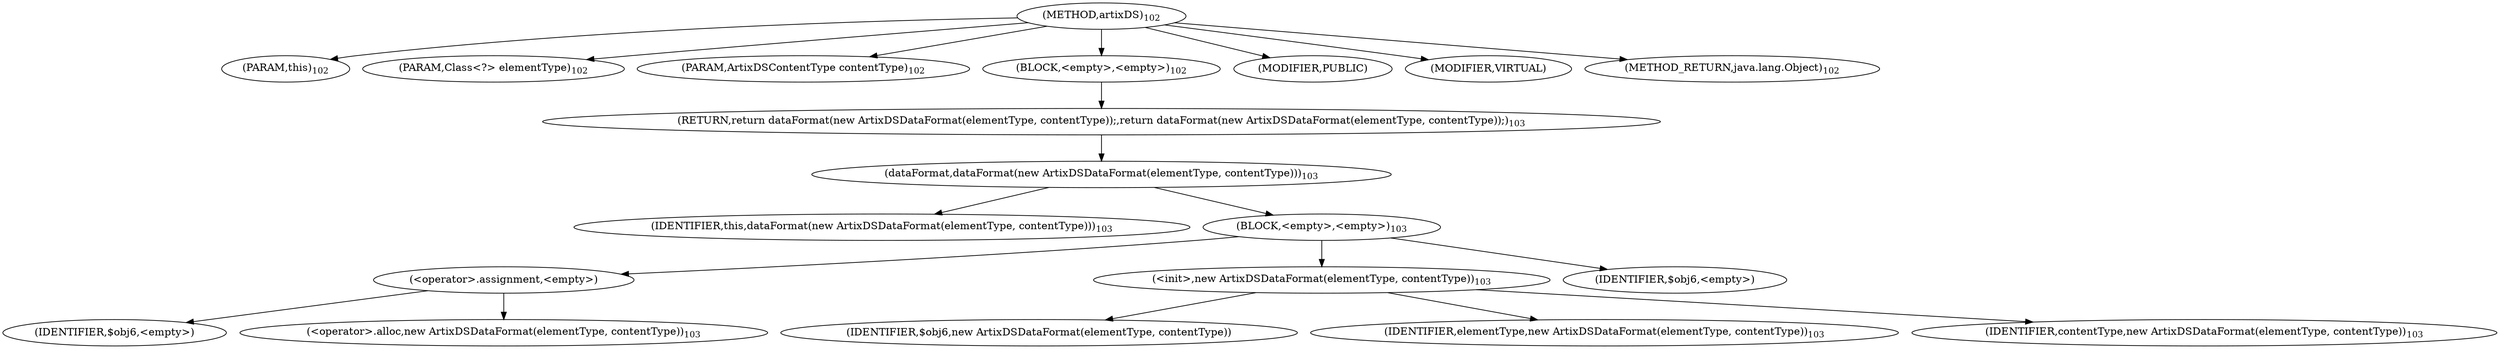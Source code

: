 digraph "artixDS" {  
"174" [label = <(METHOD,artixDS)<SUB>102</SUB>> ]
"33" [label = <(PARAM,this)<SUB>102</SUB>> ]
"175" [label = <(PARAM,Class&lt;?&gt; elementType)<SUB>102</SUB>> ]
"176" [label = <(PARAM,ArtixDSContentType contentType)<SUB>102</SUB>> ]
"177" [label = <(BLOCK,&lt;empty&gt;,&lt;empty&gt;)<SUB>102</SUB>> ]
"178" [label = <(RETURN,return dataFormat(new ArtixDSDataFormat(elementType, contentType));,return dataFormat(new ArtixDSDataFormat(elementType, contentType));)<SUB>103</SUB>> ]
"179" [label = <(dataFormat,dataFormat(new ArtixDSDataFormat(elementType, contentType)))<SUB>103</SUB>> ]
"32" [label = <(IDENTIFIER,this,dataFormat(new ArtixDSDataFormat(elementType, contentType)))<SUB>103</SUB>> ]
"180" [label = <(BLOCK,&lt;empty&gt;,&lt;empty&gt;)<SUB>103</SUB>> ]
"181" [label = <(&lt;operator&gt;.assignment,&lt;empty&gt;)> ]
"182" [label = <(IDENTIFIER,$obj6,&lt;empty&gt;)> ]
"183" [label = <(&lt;operator&gt;.alloc,new ArtixDSDataFormat(elementType, contentType))<SUB>103</SUB>> ]
"184" [label = <(&lt;init&gt;,new ArtixDSDataFormat(elementType, contentType))<SUB>103</SUB>> ]
"185" [label = <(IDENTIFIER,$obj6,new ArtixDSDataFormat(elementType, contentType))> ]
"186" [label = <(IDENTIFIER,elementType,new ArtixDSDataFormat(elementType, contentType))<SUB>103</SUB>> ]
"187" [label = <(IDENTIFIER,contentType,new ArtixDSDataFormat(elementType, contentType))<SUB>103</SUB>> ]
"188" [label = <(IDENTIFIER,$obj6,&lt;empty&gt;)> ]
"189" [label = <(MODIFIER,PUBLIC)> ]
"190" [label = <(MODIFIER,VIRTUAL)> ]
"191" [label = <(METHOD_RETURN,java.lang.Object)<SUB>102</SUB>> ]
  "174" -> "33" 
  "174" -> "175" 
  "174" -> "176" 
  "174" -> "177" 
  "174" -> "189" 
  "174" -> "190" 
  "174" -> "191" 
  "177" -> "178" 
  "178" -> "179" 
  "179" -> "32" 
  "179" -> "180" 
  "180" -> "181" 
  "180" -> "184" 
  "180" -> "188" 
  "181" -> "182" 
  "181" -> "183" 
  "184" -> "185" 
  "184" -> "186" 
  "184" -> "187" 
}
